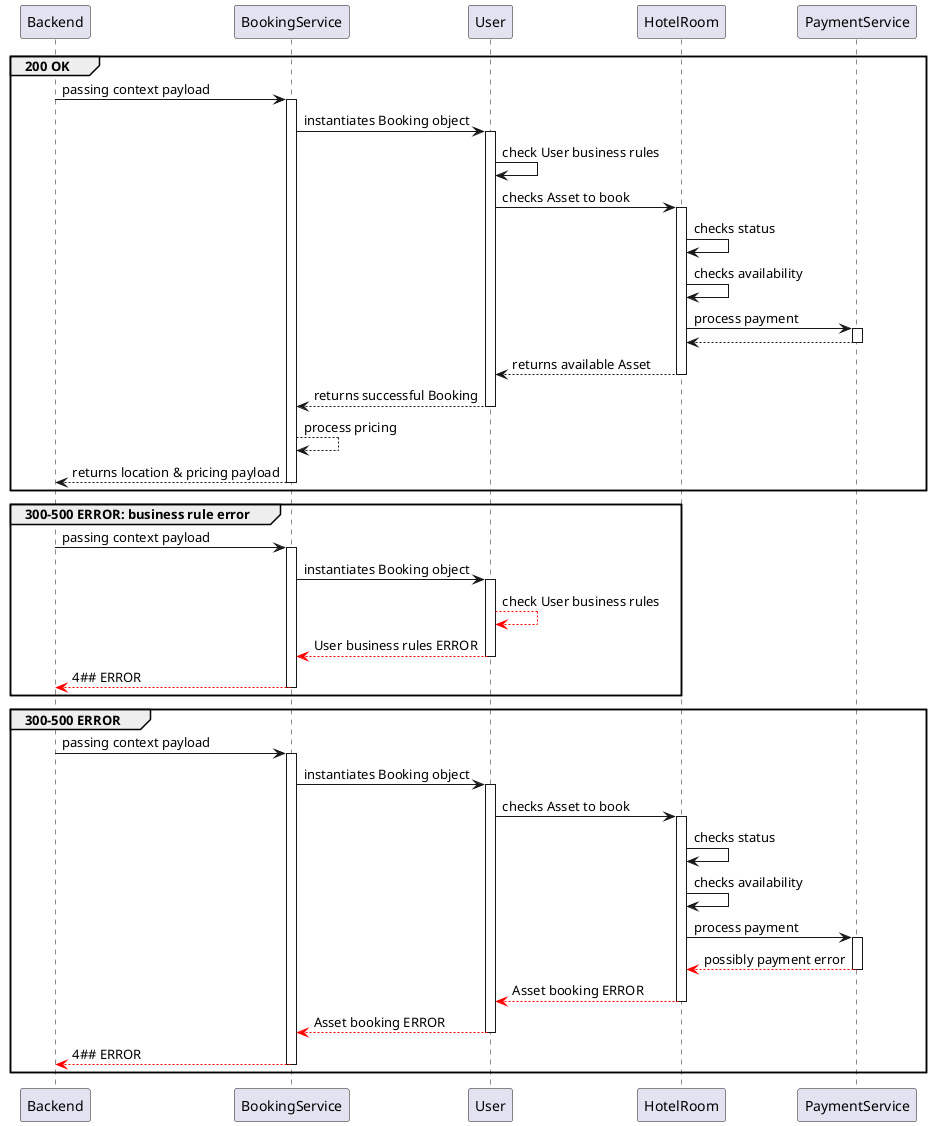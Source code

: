 @startuml
  participant Backend
  participant BookingService
  participant User
  participant HotelRoom
  participant PaymentService


  group 200 OK
    Backend -> BookingService : passing context payload
      activate BookingService
    BookingService -> User : instantiates Booking object
      activate User
    User -> User : check User business rules
    User -> HotelRoom : checks Asset to book
      activate HotelRoom
    HotelRoom -> HotelRoom  : checks status
    HotelRoom -> HotelRoom  : checks availability
    HotelRoom -> PaymentService  : process payment
      activate PaymentService
    
    PaymentService --> HotelRoom
      deactivate PaymentService
    HotelRoom --> User : returns available Asset
      deactivate HotelRoom
    User --> BookingService : returns successful Booking
      deactivate User
    BookingService --> BookingService : process pricing
    BookingService --> Backend : returns location & pricing payload
      deactivate BookingService
  end
  group 300-500 ERROR: business rule error
    Backend -> BookingService : passing context payload
      activate BookingService
    
    BookingService -> User : instantiates Booking object
      activate User
    User -[#red]-> User : check User business rules
    User -[#red]-> BookingService : User business rules ERROR
      deactivate User
    BookingService -[#red]-> Backend : 4## ERROR
      deactivate BookingService
  end

  group 300-500 ERROR
    Backend -> BookingService : passing context payload
      activate BookingService
    BookingService -> User : instantiates Booking object
      activate User
    User -> HotelRoom : checks Asset to book
      activate HotelRoom
    HotelRoom -> HotelRoom  : checks status
    HotelRoom -> HotelRoom  : checks availability
    HotelRoom -> PaymentService  : process payment
      activate PaymentService
    
    PaymentService -[#red]-> HotelRoom : possibly payment error
      deactivate PaymentService
    HotelRoom -[#red]-> User : Asset booking ERROR
      deactivate HotelRoom
    User -[#red]-> BookingService : Asset booking ERROR
      deactivate User
    BookingService -[#red]-> Backend : 4## ERROR
      deactivate BookingService
  end
@enduml